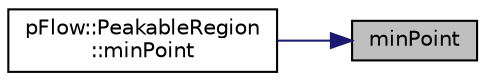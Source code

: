 digraph "minPoint"
{
 // LATEX_PDF_SIZE
  edge [fontname="Helvetica",fontsize="10",labelfontname="Helvetica",labelfontsize="10"];
  node [fontname="Helvetica",fontsize="10",shape=record];
  rankdir="RL";
  Node1 [label="minPoint",height=0.2,width=0.4,color="black", fillcolor="grey75", style="filled", fontcolor="black",tooltip=" "];
  Node1 -> Node2 [dir="back",color="midnightblue",fontsize="10",style="solid",fontname="Helvetica"];
  Node2 [label="pFlow::PeakableRegion\l::minPoint",height=0.2,width=0.4,color="black", fillcolor="white", style="filled",URL="$classpFlow_1_1PeakableRegion.html#a51d8dc912f614bd0db5ec327e503ddf3",tooltip=" "];
}
